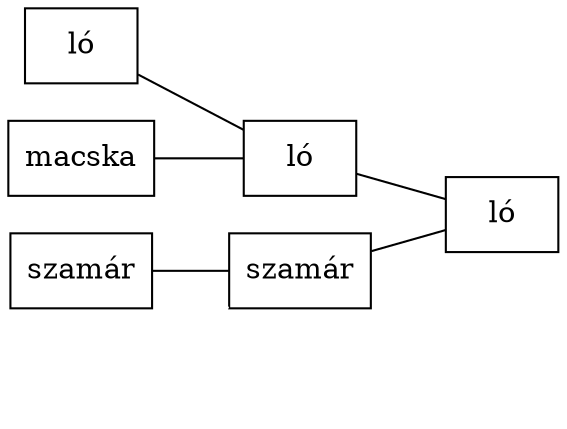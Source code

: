 digraph { 
    rankdir = LR;
    edge [arrowhead=none];
    node [shape=box];
 
r0i0 [label = "ló"]; 
r0i1 [label = "macska"] 
r0i2 [label = "szamár"]
r0i3 [color = white label=""]

{rank = same;
r0i0 r0i1 r0i2 r0i3
}

r0i0 -> r1i0
r0i1 -> r1i0
r0i2 -> r1i1
r0i3 -> r1i1 [color=white]

{rank = same;
r1i0 r1i1
}

r1i0 [label = "ló"]; 
r1i1 [label = "szamár"]

r1i0 -> r2i0
r1i1 -> r2i0


r2i0 [label = "ló"]


    
}
